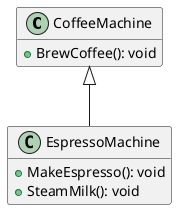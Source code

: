 @startuml
hide empty members
class CoffeeMachine {
  +BrewCoffee(): void
}

class EspressoMachine {
  +MakeEspresso(): void
  +SteamMilk(): void
}

EspressoMachine -up-|> CoffeeMachine

@enduml
